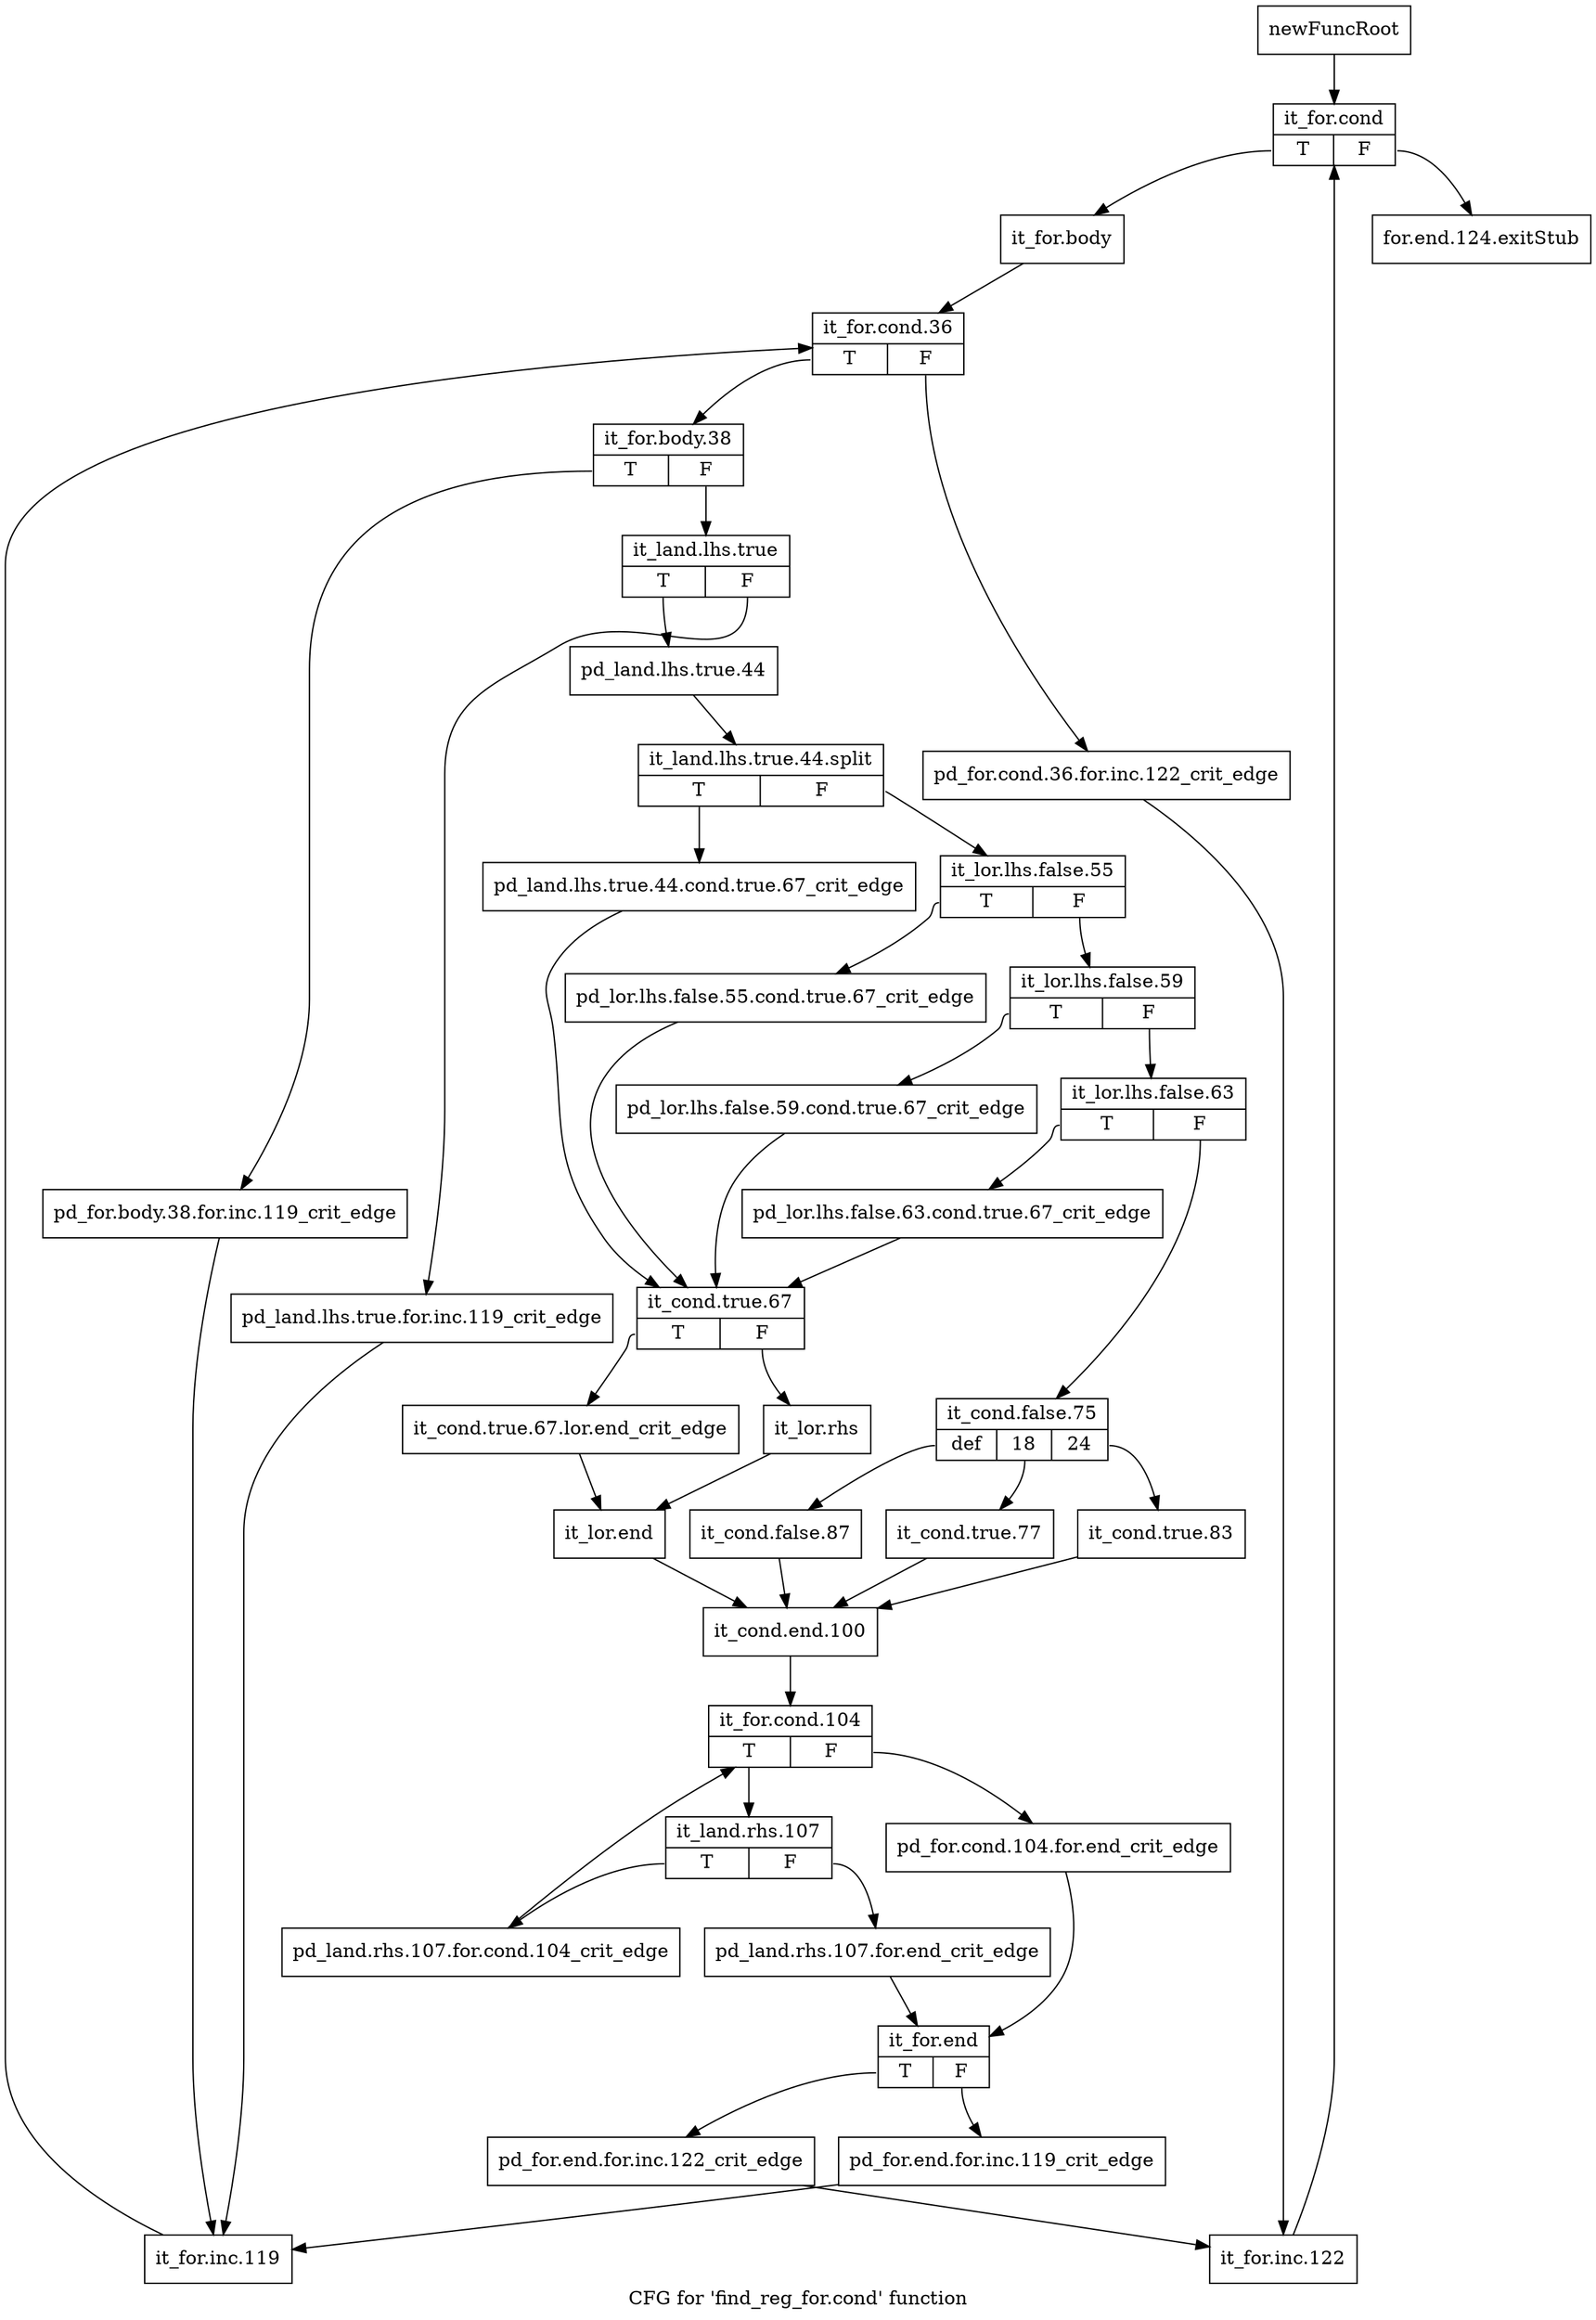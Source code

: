 digraph "CFG for 'find_reg_for.cond' function" {
	label="CFG for 'find_reg_for.cond' function";

	Node0xb25a520 [shape=record,label="{newFuncRoot}"];
	Node0xb25a520 -> Node0xb25a5c0;
	Node0xb25a570 [shape=record,label="{for.end.124.exitStub}"];
	Node0xb25a5c0 [shape=record,label="{it_for.cond|{<s0>T|<s1>F}}"];
	Node0xb25a5c0:s0 -> Node0xb25a610;
	Node0xb25a5c0:s1 -> Node0xb25a570;
	Node0xb25a610 [shape=record,label="{it_for.body}"];
	Node0xb25a610 -> Node0xb25a660;
	Node0xb25a660 [shape=record,label="{it_for.cond.36|{<s0>T|<s1>F}}"];
	Node0xb25a660:s0 -> Node0xb25a700;
	Node0xb25a660:s1 -> Node0xb25a6b0;
	Node0xb25a6b0 [shape=record,label="{pd_for.cond.36.for.inc.122_crit_edge}"];
	Node0xb25a6b0 -> Node0xb25af70;
	Node0xb25a700 [shape=record,label="{it_for.body.38|{<s0>T|<s1>F}}"];
	Node0xb25a700:s0 -> Node0xb25b010;
	Node0xb25a700:s1 -> Node0xb25a750;
	Node0xb25a750 [shape=record,label="{it_land.lhs.true|{<s0>T|<s1>F}}"];
	Node0xb25a750:s0 -> Node0xb25a7f0;
	Node0xb25a750:s1 -> Node0xb25a7a0;
	Node0xb25a7a0 [shape=record,label="{pd_land.lhs.true.for.inc.119_crit_edge}"];
	Node0xb25a7a0 -> Node0xb25b060;
	Node0xb25a7f0 [shape=record,label="{pd_land.lhs.true.44}"];
	Node0xb25a7f0 -> Node0xf66e8a0;
	Node0xf66e8a0 [shape=record,label="{it_land.lhs.true.44.split|{<s0>T|<s1>F}}"];
	Node0xf66e8a0:s0 -> Node0xb25ab60;
	Node0xf66e8a0:s1 -> Node0xb25a840;
	Node0xb25a840 [shape=record,label="{it_lor.lhs.false.55|{<s0>T|<s1>F}}"];
	Node0xb25a840:s0 -> Node0xb25ab10;
	Node0xb25a840:s1 -> Node0xb25a890;
	Node0xb25a890 [shape=record,label="{it_lor.lhs.false.59|{<s0>T|<s1>F}}"];
	Node0xb25a890:s0 -> Node0xb25aac0;
	Node0xb25a890:s1 -> Node0xb25a8e0;
	Node0xb25a8e0 [shape=record,label="{it_lor.lhs.false.63|{<s0>T|<s1>F}}"];
	Node0xb25a8e0:s0 -> Node0xb25aa70;
	Node0xb25a8e0:s1 -> Node0xb25a930;
	Node0xb25a930 [shape=record,label="{it_cond.false.75|{<s0>def|<s1>18|<s2>24}}"];
	Node0xb25a930:s0 -> Node0xb25aa20;
	Node0xb25a930:s1 -> Node0xb25a9d0;
	Node0xb25a930:s2 -> Node0xb25a980;
	Node0xb25a980 [shape=record,label="{it_cond.true.83}"];
	Node0xb25a980 -> Node0xb25acf0;
	Node0xb25a9d0 [shape=record,label="{it_cond.true.77}"];
	Node0xb25a9d0 -> Node0xb25acf0;
	Node0xb25aa20 [shape=record,label="{it_cond.false.87}"];
	Node0xb25aa20 -> Node0xb25acf0;
	Node0xb25aa70 [shape=record,label="{pd_lor.lhs.false.63.cond.true.67_crit_edge}"];
	Node0xb25aa70 -> Node0xb25abb0;
	Node0xb25aac0 [shape=record,label="{pd_lor.lhs.false.59.cond.true.67_crit_edge}"];
	Node0xb25aac0 -> Node0xb25abb0;
	Node0xb25ab10 [shape=record,label="{pd_lor.lhs.false.55.cond.true.67_crit_edge}"];
	Node0xb25ab10 -> Node0xb25abb0;
	Node0xb25ab60 [shape=record,label="{pd_land.lhs.true.44.cond.true.67_crit_edge}"];
	Node0xb25ab60 -> Node0xb25abb0;
	Node0xb25abb0 [shape=record,label="{it_cond.true.67|{<s0>T|<s1>F}}"];
	Node0xb25abb0:s0 -> Node0xb25ac50;
	Node0xb25abb0:s1 -> Node0xb25ac00;
	Node0xb25ac00 [shape=record,label="{it_lor.rhs}"];
	Node0xb25ac00 -> Node0xb25aca0;
	Node0xb25ac50 [shape=record,label="{it_cond.true.67.lor.end_crit_edge}"];
	Node0xb25ac50 -> Node0xb25aca0;
	Node0xb25aca0 [shape=record,label="{it_lor.end}"];
	Node0xb25aca0 -> Node0xb25acf0;
	Node0xb25acf0 [shape=record,label="{it_cond.end.100}"];
	Node0xb25acf0 -> Node0xb25ad40;
	Node0xb25ad40 [shape=record,label="{it_for.cond.104|{<s0>T|<s1>F}}"];
	Node0xb25ad40:s0 -> Node0xb25ade0;
	Node0xb25ad40:s1 -> Node0xb25ad90;
	Node0xb25ad90 [shape=record,label="{pd_for.cond.104.for.end_crit_edge}"];
	Node0xb25ad90 -> Node0xb25ae80;
	Node0xb25ade0 [shape=record,label="{it_land.rhs.107|{<s0>T|<s1>F}}"];
	Node0xb25ade0:s0 -> Node0xb25afc0;
	Node0xb25ade0:s1 -> Node0xb25ae30;
	Node0xb25ae30 [shape=record,label="{pd_land.rhs.107.for.end_crit_edge}"];
	Node0xb25ae30 -> Node0xb25ae80;
	Node0xb25ae80 [shape=record,label="{it_for.end|{<s0>T|<s1>F}}"];
	Node0xb25ae80:s0 -> Node0xb25af20;
	Node0xb25ae80:s1 -> Node0xb25aed0;
	Node0xb25aed0 [shape=record,label="{pd_for.end.for.inc.119_crit_edge}"];
	Node0xb25aed0 -> Node0xb25b060;
	Node0xb25af20 [shape=record,label="{pd_for.end.for.inc.122_crit_edge}"];
	Node0xb25af20 -> Node0xb25af70;
	Node0xb25af70 [shape=record,label="{it_for.inc.122}"];
	Node0xb25af70 -> Node0xb25a5c0;
	Node0xb25afc0 [shape=record,label="{pd_land.rhs.107.for.cond.104_crit_edge}"];
	Node0xb25afc0 -> Node0xb25ad40;
	Node0xb25b010 [shape=record,label="{pd_for.body.38.for.inc.119_crit_edge}"];
	Node0xb25b010 -> Node0xb25b060;
	Node0xb25b060 [shape=record,label="{it_for.inc.119}"];
	Node0xb25b060 -> Node0xb25a660;
}
